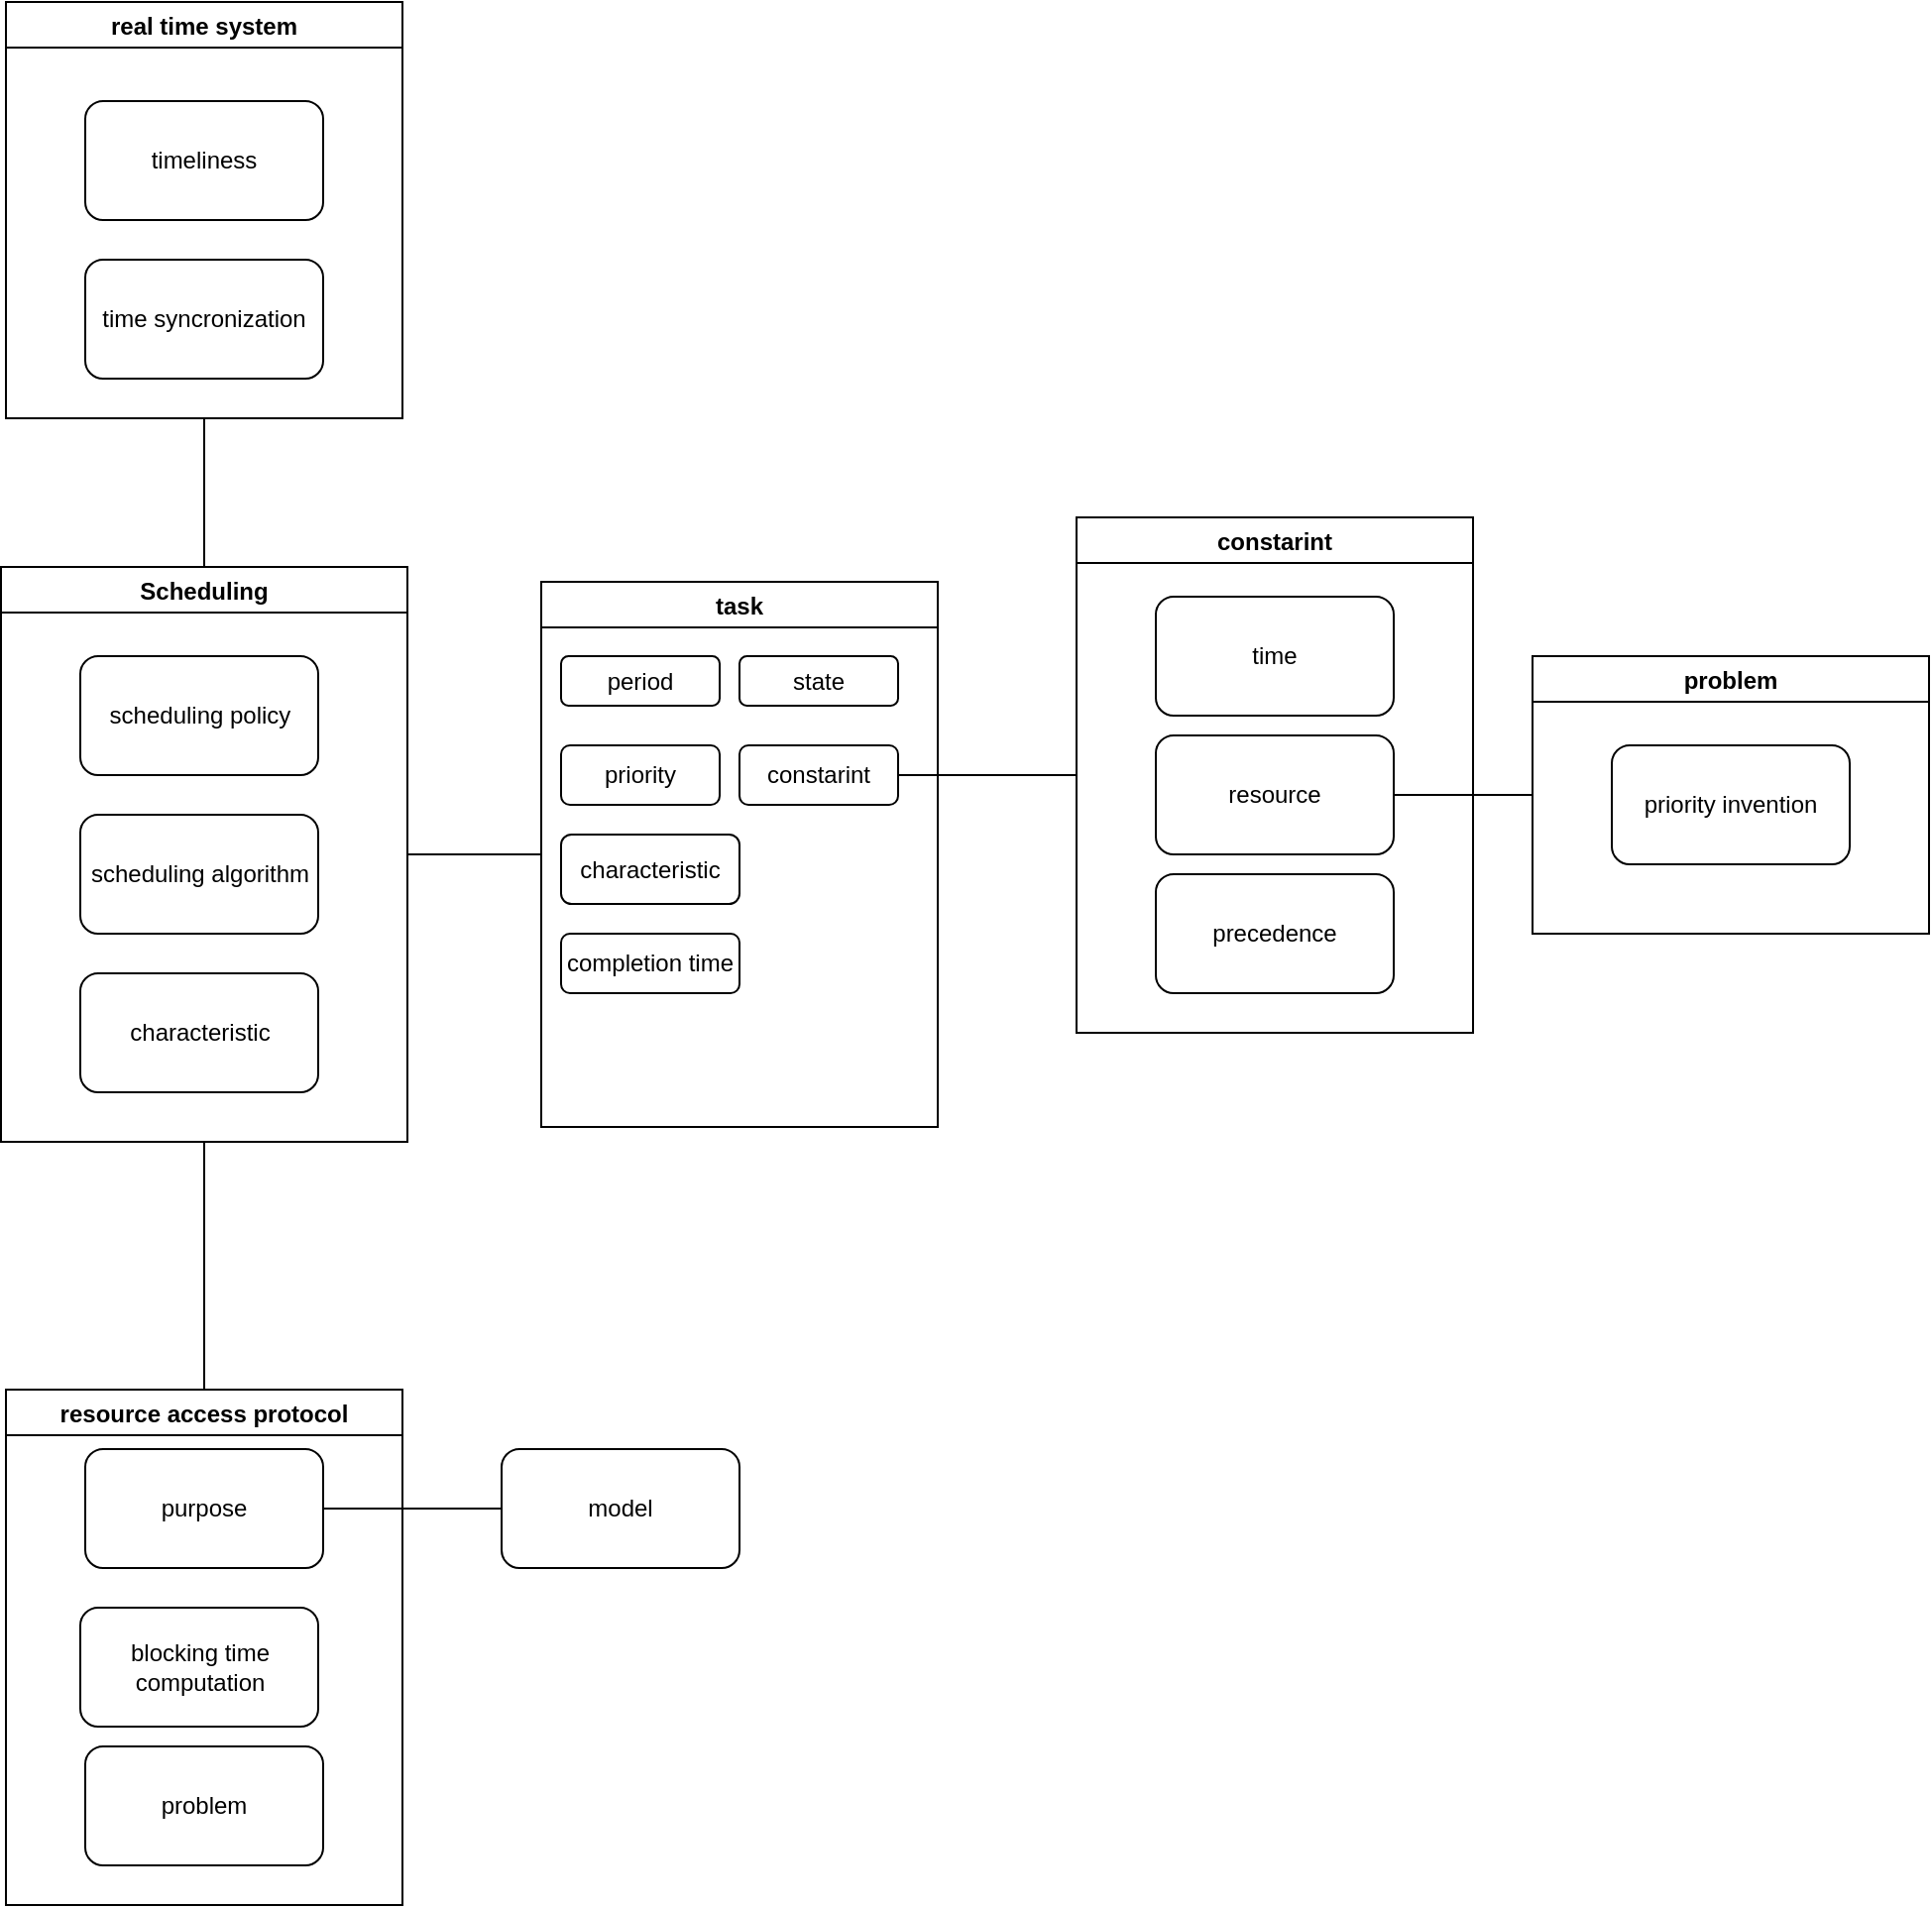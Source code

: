 <mxfile version="18.0.6" type="device"><diagram id="R2lEEEUBdFMjLlhIrx00" name="Page-1"><mxGraphModel dx="1178" dy="722" grid="1" gridSize="10" guides="1" tooltips="1" connect="1" arrows="1" fold="1" page="1" pageScale="1" pageWidth="850" pageHeight="1100" math="0" shadow="0" extFonts="Permanent Marker^https://fonts.googleapis.com/css?family=Permanent+Marker"><root><mxCell id="0"/><mxCell id="1" parent="0"/><mxCell id="xyaJ9PSO4ZTsNCpMvBBQ-1" value="resource access protocol" style="swimlane;" vertex="1" parent="1"><mxGeometry x="340" y="1050" width="200" height="260" as="geometry"/></mxCell><mxCell id="xyaJ9PSO4ZTsNCpMvBBQ-30" value="purpose" style="rounded=1;whiteSpace=wrap;html=1;" vertex="1" parent="xyaJ9PSO4ZTsNCpMvBBQ-1"><mxGeometry x="40" y="30" width="120" height="60" as="geometry"/></mxCell><mxCell id="xyaJ9PSO4ZTsNCpMvBBQ-31" value="blocking time computation" style="rounded=1;whiteSpace=wrap;html=1;" vertex="1" parent="xyaJ9PSO4ZTsNCpMvBBQ-1"><mxGeometry x="37.5" y="110" width="120" height="60" as="geometry"/></mxCell><mxCell id="xyaJ9PSO4ZTsNCpMvBBQ-32" value="problem" style="rounded=1;whiteSpace=wrap;html=1;" vertex="1" parent="xyaJ9PSO4ZTsNCpMvBBQ-1"><mxGeometry x="40" y="180" width="120" height="60" as="geometry"/></mxCell><mxCell id="xyaJ9PSO4ZTsNCpMvBBQ-2" value="real time system" style="swimlane;" vertex="1" parent="1"><mxGeometry x="340" y="350" width="200" height="210" as="geometry"/></mxCell><mxCell id="xyaJ9PSO4ZTsNCpMvBBQ-4" value="timeliness" style="rounded=1;whiteSpace=wrap;html=1;" vertex="1" parent="xyaJ9PSO4ZTsNCpMvBBQ-2"><mxGeometry x="40" y="50" width="120" height="60" as="geometry"/></mxCell><mxCell id="xyaJ9PSO4ZTsNCpMvBBQ-3" value="time syncronization" style="rounded=1;whiteSpace=wrap;html=1;" vertex="1" parent="xyaJ9PSO4ZTsNCpMvBBQ-2"><mxGeometry x="40" y="130" width="120" height="60" as="geometry"/></mxCell><mxCell id="xyaJ9PSO4ZTsNCpMvBBQ-6" value="Scheduling" style="swimlane;" vertex="1" parent="1"><mxGeometry x="337.5" y="635" width="205" height="290" as="geometry"/></mxCell><mxCell id="xyaJ9PSO4ZTsNCpMvBBQ-13" value="scheduling policy" style="rounded=1;whiteSpace=wrap;html=1;" vertex="1" parent="xyaJ9PSO4ZTsNCpMvBBQ-6"><mxGeometry x="40" y="45" width="120" height="60" as="geometry"/></mxCell><mxCell id="xyaJ9PSO4ZTsNCpMvBBQ-14" value="scheduling algorithm" style="rounded=1;whiteSpace=wrap;html=1;" vertex="1" parent="xyaJ9PSO4ZTsNCpMvBBQ-6"><mxGeometry x="40" y="125" width="120" height="60" as="geometry"/></mxCell><mxCell id="xyaJ9PSO4ZTsNCpMvBBQ-19" value="characteristic" style="rounded=1;whiteSpace=wrap;html=1;" vertex="1" parent="xyaJ9PSO4ZTsNCpMvBBQ-6"><mxGeometry x="40" y="205" width="120" height="60" as="geometry"/></mxCell><mxCell id="xyaJ9PSO4ZTsNCpMvBBQ-9" value="" style="endArrow=none;html=1;rounded=0;entryX=0.5;entryY=1;entryDx=0;entryDy=0;" edge="1" parent="1" source="xyaJ9PSO4ZTsNCpMvBBQ-6" target="xyaJ9PSO4ZTsNCpMvBBQ-2"><mxGeometry width="50" height="50" relative="1" as="geometry"><mxPoint x="880" y="670" as="sourcePoint"/><mxPoint x="930" y="620" as="targetPoint"/></mxGeometry></mxCell><mxCell id="xyaJ9PSO4ZTsNCpMvBBQ-16" value="task" style="swimlane;startSize=23;" vertex="1" parent="1"><mxGeometry x="610" y="642.5" width="200" height="275" as="geometry"/></mxCell><mxCell id="xyaJ9PSO4ZTsNCpMvBBQ-17" value="period" style="rounded=1;whiteSpace=wrap;html=1;" vertex="1" parent="xyaJ9PSO4ZTsNCpMvBBQ-16"><mxGeometry x="10" y="37.5" width="80" height="25" as="geometry"/></mxCell><mxCell id="xyaJ9PSO4ZTsNCpMvBBQ-20" value="characteristic" style="rounded=1;whiteSpace=wrap;html=1;" vertex="1" parent="xyaJ9PSO4ZTsNCpMvBBQ-16"><mxGeometry x="10" y="127.5" width="90" height="35" as="geometry"/></mxCell><mxCell id="xyaJ9PSO4ZTsNCpMvBBQ-33" value="completion time" style="rounded=1;whiteSpace=wrap;html=1;" vertex="1" parent="xyaJ9PSO4ZTsNCpMvBBQ-16"><mxGeometry x="10" y="177.5" width="90" height="30" as="geometry"/></mxCell><mxCell id="xyaJ9PSO4ZTsNCpMvBBQ-34" value="priority" style="rounded=1;whiteSpace=wrap;html=1;" vertex="1" parent="xyaJ9PSO4ZTsNCpMvBBQ-16"><mxGeometry x="10" y="82.5" width="80" height="30" as="geometry"/></mxCell><mxCell id="xyaJ9PSO4ZTsNCpMvBBQ-35" value="constarint" style="rounded=1;whiteSpace=wrap;html=1;" vertex="1" parent="xyaJ9PSO4ZTsNCpMvBBQ-16"><mxGeometry x="100" y="82.5" width="80" height="30" as="geometry"/></mxCell><mxCell id="xyaJ9PSO4ZTsNCpMvBBQ-38" value="state" style="rounded=1;whiteSpace=wrap;html=1;" vertex="1" parent="xyaJ9PSO4ZTsNCpMvBBQ-16"><mxGeometry x="100" y="37.5" width="80" height="25" as="geometry"/></mxCell><mxCell id="xyaJ9PSO4ZTsNCpMvBBQ-21" value="constarint" style="swimlane;startSize=23;" vertex="1" parent="1"><mxGeometry x="880" y="610" width="200" height="260" as="geometry"/></mxCell><mxCell id="xyaJ9PSO4ZTsNCpMvBBQ-18" value="time" style="rounded=1;whiteSpace=wrap;html=1;" vertex="1" parent="xyaJ9PSO4ZTsNCpMvBBQ-21"><mxGeometry x="40" y="40" width="120" height="60" as="geometry"/></mxCell><mxCell id="xyaJ9PSO4ZTsNCpMvBBQ-15" value="resource" style="rounded=1;whiteSpace=wrap;html=1;" vertex="1" parent="xyaJ9PSO4ZTsNCpMvBBQ-21"><mxGeometry x="40" y="110" width="120" height="60" as="geometry"/></mxCell><mxCell id="xyaJ9PSO4ZTsNCpMvBBQ-22" value="precedence" style="rounded=1;whiteSpace=wrap;html=1;" vertex="1" parent="xyaJ9PSO4ZTsNCpMvBBQ-21"><mxGeometry x="40" y="180" width="120" height="60" as="geometry"/></mxCell><mxCell id="xyaJ9PSO4ZTsNCpMvBBQ-23" value="problem" style="swimlane;" vertex="1" parent="1"><mxGeometry x="1110" y="680" width="200" height="140" as="geometry"/></mxCell><mxCell id="xyaJ9PSO4ZTsNCpMvBBQ-24" value="priority invention" style="rounded=1;whiteSpace=wrap;html=1;" vertex="1" parent="xyaJ9PSO4ZTsNCpMvBBQ-23"><mxGeometry x="40" y="45" width="120" height="60" as="geometry"/></mxCell><mxCell id="xyaJ9PSO4ZTsNCpMvBBQ-26" value="" style="endArrow=none;html=1;rounded=0;exitX=1;exitY=0.5;exitDx=0;exitDy=0;entryX=0;entryY=0.5;entryDx=0;entryDy=0;" edge="1" parent="1" source="xyaJ9PSO4ZTsNCpMvBBQ-15" target="xyaJ9PSO4ZTsNCpMvBBQ-23"><mxGeometry width="50" height="50" relative="1" as="geometry"><mxPoint x="1130" y="745" as="sourcePoint"/><mxPoint x="1180" y="695" as="targetPoint"/></mxGeometry></mxCell><mxCell id="xyaJ9PSO4ZTsNCpMvBBQ-27" value="" style="endArrow=none;html=1;rounded=0;entryX=0;entryY=0.5;entryDx=0;entryDy=0;exitX=1;exitY=0.5;exitDx=0;exitDy=0;" edge="1" parent="1" source="xyaJ9PSO4ZTsNCpMvBBQ-6" target="xyaJ9PSO4ZTsNCpMvBBQ-16"><mxGeometry width="50" height="50" relative="1" as="geometry"><mxPoint x="880" y="670" as="sourcePoint"/><mxPoint x="930" y="620" as="targetPoint"/></mxGeometry></mxCell><mxCell id="xyaJ9PSO4ZTsNCpMvBBQ-28" value="" style="endArrow=none;html=1;rounded=0;entryX=0;entryY=0.5;entryDx=0;entryDy=0;exitX=1;exitY=0.5;exitDx=0;exitDy=0;" edge="1" parent="1" source="xyaJ9PSO4ZTsNCpMvBBQ-35" target="xyaJ9PSO4ZTsNCpMvBBQ-21"><mxGeometry width="50" height="50" relative="1" as="geometry"><mxPoint x="880" y="670" as="sourcePoint"/><mxPoint x="930" y="620" as="targetPoint"/></mxGeometry></mxCell><mxCell id="xyaJ9PSO4ZTsNCpMvBBQ-29" value="" style="endArrow=none;html=1;rounded=0;entryX=0.5;entryY=1;entryDx=0;entryDy=0;exitX=0.5;exitY=0;exitDx=0;exitDy=0;" edge="1" parent="1" source="xyaJ9PSO4ZTsNCpMvBBQ-1" target="xyaJ9PSO4ZTsNCpMvBBQ-6"><mxGeometry width="50" height="50" relative="1" as="geometry"><mxPoint x="880" y="670" as="sourcePoint"/><mxPoint x="930" y="620" as="targetPoint"/></mxGeometry></mxCell><mxCell id="xyaJ9PSO4ZTsNCpMvBBQ-39" value="model" style="rounded=1;whiteSpace=wrap;html=1;" vertex="1" parent="1"><mxGeometry x="590" y="1080" width="120" height="60" as="geometry"/></mxCell><mxCell id="xyaJ9PSO4ZTsNCpMvBBQ-40" value="" style="endArrow=none;html=1;rounded=0;exitX=1;exitY=0.5;exitDx=0;exitDy=0;entryX=0;entryY=0.5;entryDx=0;entryDy=0;" edge="1" parent="1" source="xyaJ9PSO4ZTsNCpMvBBQ-30" target="xyaJ9PSO4ZTsNCpMvBBQ-39"><mxGeometry width="50" height="50" relative="1" as="geometry"><mxPoint x="720" y="1190" as="sourcePoint"/><mxPoint x="770" y="1140" as="targetPoint"/></mxGeometry></mxCell></root></mxGraphModel></diagram></mxfile>